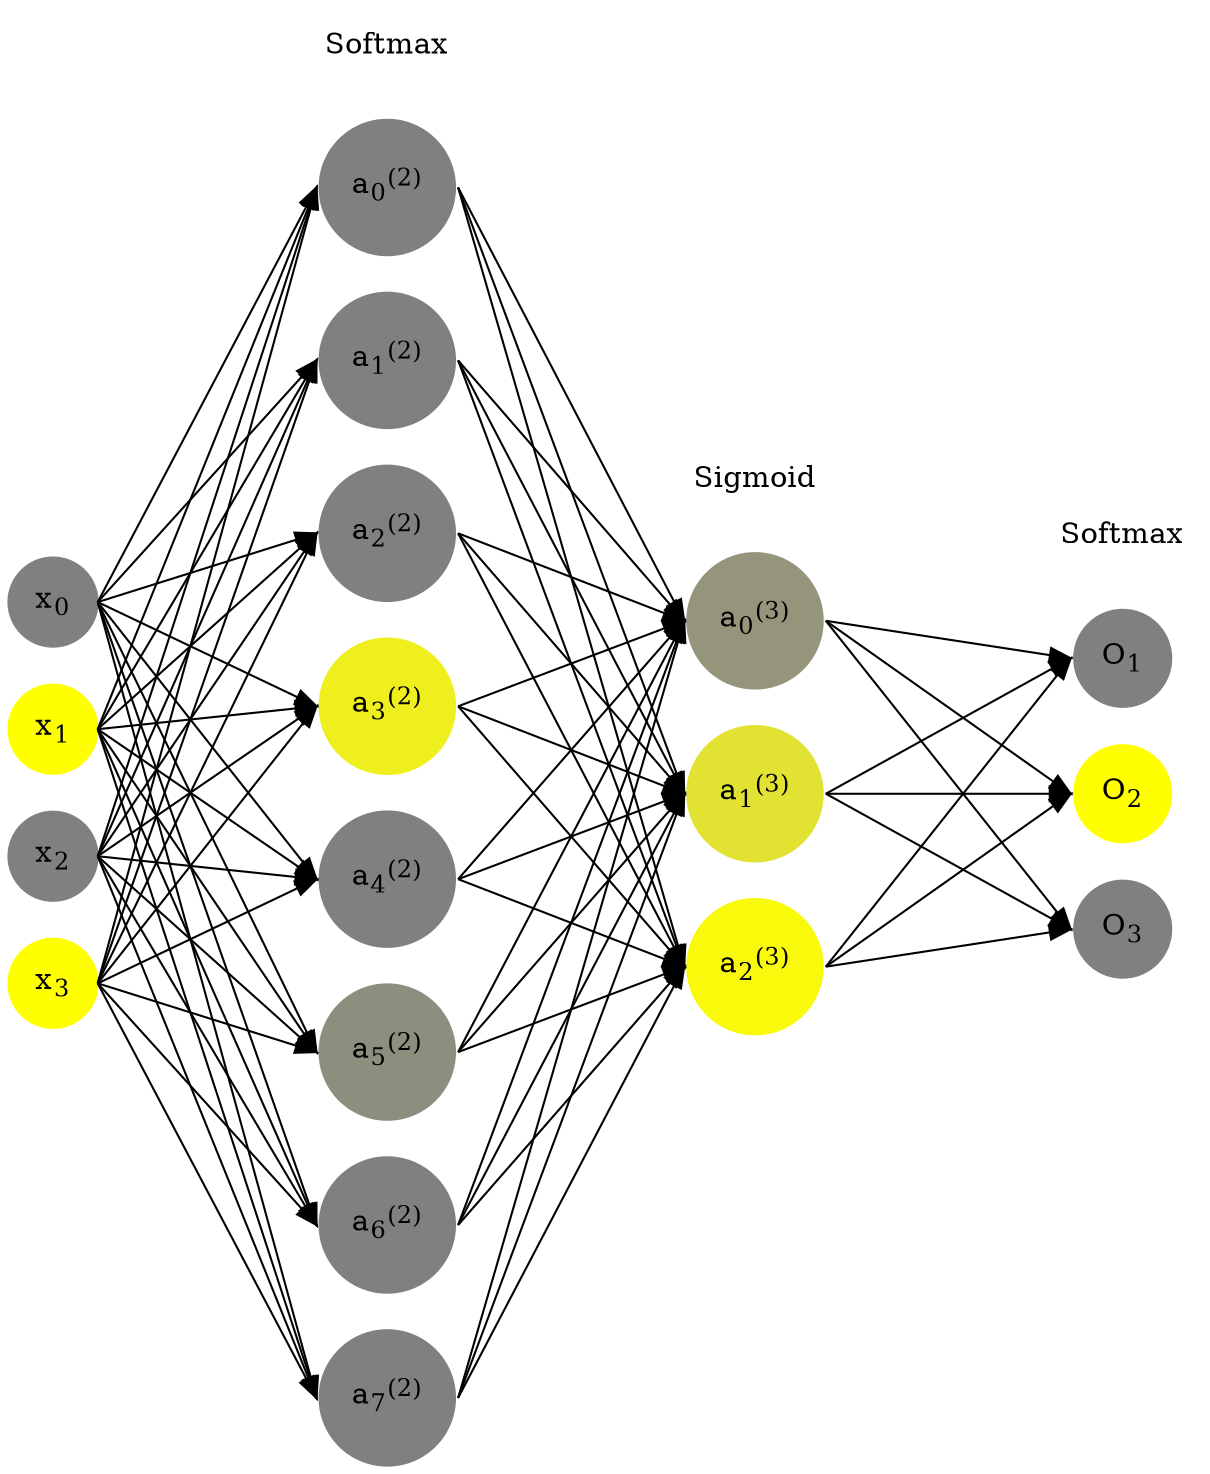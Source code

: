 digraph G {
	rankdir = LR;
	splines=false;
	edge[style=invis];
	ranksep= 1.4;
	{
	node [shape=circle, color="0.1667, 0.0, 0.5", style=filled, fillcolor="0.1667, 0.0, 0.5"];
	x0 [label=<x<sub>0</sub>>];
	}
	{
	node [shape=circle, color="0.1667, 1.0, 1.0", style=filled, fillcolor="0.1667, 1.0, 1.0"];
	x1 [label=<x<sub>1</sub>>];
	}
	{
	node [shape=circle, color="0.1667, 0.0, 0.5", style=filled, fillcolor="0.1667, 0.0, 0.5"];
	x2 [label=<x<sub>2</sub>>];
	}
	{
	node [shape=circle, color="0.1667, 1.0, 1.0", style=filled, fillcolor="0.1667, 1.0, 1.0"];
	x3 [label=<x<sub>3</sub>>];
	}
	{
	node [shape=circle, color="0.1667, 0.005170, 0.502585", style=filled, fillcolor="0.1667, 0.005170, 0.502585"];
	a02 [label=<a<sub>0</sub><sup>(2)</sup>>];
	}
	{
	node [shape=circle, color="0.1667, 0.000040, 0.500020", style=filled, fillcolor="0.1667, 0.000040, 0.500020"];
	a12 [label=<a<sub>1</sub><sup>(2)</sup>>];
	}
	{
	node [shape=circle, color="0.1667, 0.000080, 0.500040", style=filled, fillcolor="0.1667, 0.000080, 0.500040"];
	a22 [label=<a<sub>2</sub><sup>(2)</sup>>];
	}
	{
	node [shape=circle, color="0.1667, 0.872899, 0.936450", style=filled, fillcolor="0.1667, 0.872899, 0.936450"];
	a32 [label=<a<sub>3</sub><sup>(2)</sup>>];
	}
	{
	node [shape=circle, color="0.1667, 0.000071, 0.500035", style=filled, fillcolor="0.1667, 0.000071, 0.500035"];
	a42 [label=<a<sub>4</sub><sup>(2)</sup>>];
	}
	{
	node [shape=circle, color="0.1667, 0.116238, 0.558119", style=filled, fillcolor="0.1667, 0.116238, 0.558119"];
	a52 [label=<a<sub>5</sub><sup>(2)</sup>>];
	}
	{
	node [shape=circle, color="0.1667, 0.005434, 0.502717", style=filled, fillcolor="0.1667, 0.005434, 0.502717"];
	a62 [label=<a<sub>6</sub><sup>(2)</sup>>];
	}
	{
	node [shape=circle, color="0.1667, 0.000067, 0.500034", style=filled, fillcolor="0.1667, 0.000067, 0.500034"];
	a72 [label=<a<sub>7</sub><sup>(2)</sup>>];
	}
	{
	node [shape=circle, color="0.1667, 0.170885, 0.585442", style=filled, fillcolor="0.1667, 0.170885, 0.585442"];
	a03 [label=<a<sub>0</sub><sup>(3)</sup>>];
	}
	{
	node [shape=circle, color="0.1667, 0.772213, 0.886107", style=filled, fillcolor="0.1667, 0.772213, 0.886107"];
	a13 [label=<a<sub>1</sub><sup>(3)</sup>>];
	}
	{
	node [shape=circle, color="0.1667, 0.949179, 0.974589", style=filled, fillcolor="0.1667, 0.949179, 0.974589"];
	a23 [label=<a<sub>2</sub><sup>(3)</sup>>];
	}
	{
	node [shape=circle, color="0.1667, 0.0, 0.5", style=filled, fillcolor="0.1667, 0.0, 0.5"];
	O1 [label=<O<sub>1</sub>>];
	}
	{
	node [shape=circle, color="0.1667, 1.0, 1.0", style=filled, fillcolor="0.1667, 1.0, 1.0"];
	O2 [label=<O<sub>2</sub>>];
	}
	{
	node [shape=circle, color="0.1667, 0.0, 0.5", style=filled, fillcolor="0.1667, 0.0, 0.5"];
	O3 [label=<O<sub>3</sub>>];
	}
	{
	rank=same;
	x0->x1->x2->x3;
	}
	{
	rank=same;
	a02->a12->a22->a32->a42->a52->a62->a72;
	}
	{
	rank=same;
	a03->a13->a23;
	}
	{
	rank=same;
	O1->O2->O3;
	}
	l1 [shape=plaintext,label="Softmax"];
	l1->a02;
	{rank=same; l1;a02};
	l2 [shape=plaintext,label="Sigmoid"];
	l2->a03;
	{rank=same; l2;a03};
	l3 [shape=plaintext,label="Softmax"];
	l3->O1;
	{rank=same; l3;O1};
edge[style=solid, tailport=e, headport=w];
	{x0;x1;x2;x3} -> {a02;a12;a22;a32;a42;a52;a62;a72};
	{a02;a12;a22;a32;a42;a52;a62;a72} -> {a03;a13;a23};
	{a03;a13;a23} -> {O1,O2,O3};
}